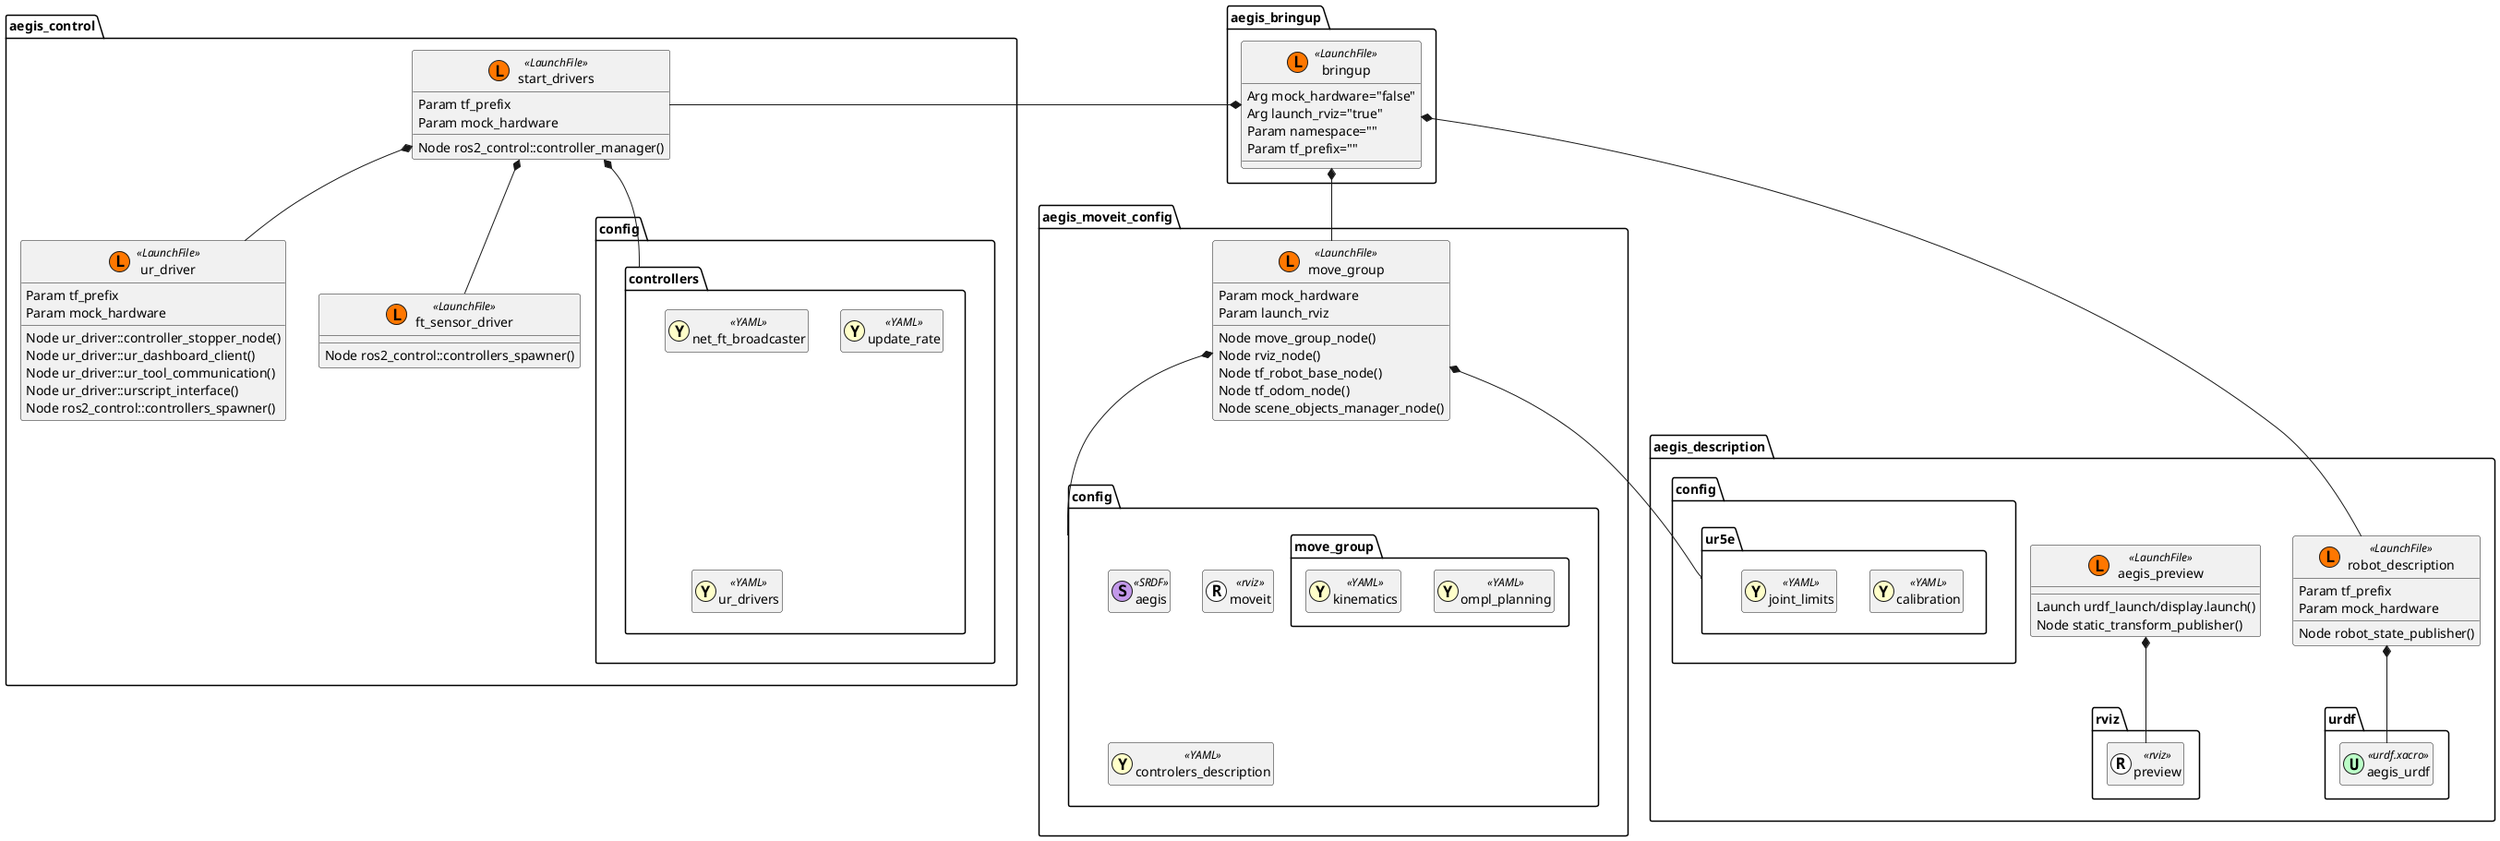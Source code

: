 @startuml
package aegis_bringup {
    class bringup << (L,#FF7700) LaunchFile >> {
        Arg mock_hardware="false"
        Arg launch_rviz="true"
        Param namespace=""
        Param tf_prefix=""
    }
}

package aegis_control {
    class start_drivers << (L,#FF7700) LaunchFile >> {
        Param tf_prefix
        Param mock_hardware
        Node ros2_control::controller_manager()
    }
    class ur_driver << (L,#FF7700) LaunchFile >> {
        Param tf_prefix
        Param mock_hardware
        Node ur_driver::controller_stopper_node()
        Node ur_driver::ur_dashboard_client()
        Node ur_driver::ur_tool_communication()
        Node ur_driver::urscript_interface()
        Node ros2_control::controllers_spawner()
    }
    class ft_sensor_driver << (L,#FF7700) LaunchFile >> {
        Node ros2_control::controllers_spawner()
    }

    package config {
        package controllers {
            class net_ft_broadcaster << (Y,#ffffc9) YAML >> {}
            class update_rate << (Y,#ffffc9) YAML >> {}
            class ur_drivers << (Y,#ffffc9) YAML >> {}
        }
    }
}

package aegis_description {
    class aegis_preview << (L,#FF7700) LaunchFile >> {
        Launch urdf_launch/display.launch()
        Node static_transform_publisher()
    }

    class robot_description << (L,#FF7700) LaunchFile >> {
        Param tf_prefix
        Param mock_hardware
        Node robot_state_publisher()
    }

    package config {
        package ur5e {
            class calibration << (Y,#ffffc9) YAML >> {}
            class joint_limits << (Y,#ffffc9) YAML >> {}
        }
    }

    package urdf {
        class aegis_urdf << (U,#bcffc8) urdf.xacro >> {}
    }

    package rviz {
        class preview << (R,#ffffff) rviz >> {}
    }
}

package aegis_moveit_config {
    class move_group << (L,#FF7700) LaunchFile >> {
        Param mock_hardware
        Param launch_rviz
        Node move_group_node()
        Node rviz_node()
        Node tf_robot_base_node()
        Node tf_odom_node()
        Node scene_objects_manager_node()
    }
    package config {
        class aegis << (S,#c298e9) SRDF >> {}
        package move_group {
            class ompl_planning << (Y,#ffffc9) YAML >> {}
            class kinematics << (Y,#ffffc9) YAML >> {}
        }
        class moveit << (R,#ffffff) rviz >> {}
        class controlers_description << (Y,#ffffc9) YAML >> {}
    }
}


aegis_bringup.bringup *-left- aegis_control.start_drivers
aegis_bringup.bringup *-- aegis_moveit_config.move_group
aegis_bringup.bringup *-- aegis_description.robot_description
aegis_description.robot_description *-- aegis_description.urdf.aegis_urdf

aegis_control.start_drivers *-- aegis_control.ur_driver
aegis_control.start_drivers *-- aegis_control.ft_sensor_driver
aegis_control.start_drivers *-- aegis_control.config.controllers

aegis_moveit_config.move_group *-- aegis_moveit_config.config
aegis_moveit_config.move_group *-- aegis_description.config.ur5e

aegis_description.aegis_preview *-- aegis_description.rviz.preview

skinparam classAttributeIconSize 0
hide << YAML >> members
hide << urdf.xacro >> members
hide << SRDF >> members
hide << rviz >> members
@enduml
